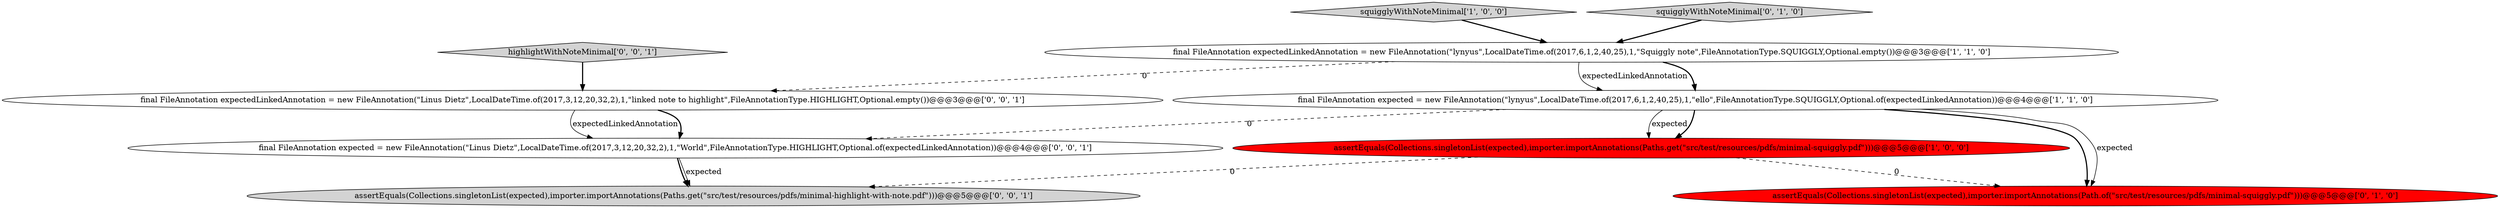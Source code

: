 digraph {
9 [style = filled, label = "highlightWithNoteMinimal['0', '0', '1']", fillcolor = lightgray, shape = diamond image = "AAA0AAABBB3BBB"];
1 [style = filled, label = "squigglyWithNoteMinimal['1', '0', '0']", fillcolor = lightgray, shape = diamond image = "AAA0AAABBB1BBB"];
0 [style = filled, label = "assertEquals(Collections.singletonList(expected),importer.importAnnotations(Paths.get(\"src/test/resources/pdfs/minimal-squiggly.pdf\")))@@@5@@@['1', '0', '0']", fillcolor = red, shape = ellipse image = "AAA1AAABBB1BBB"];
4 [style = filled, label = "assertEquals(Collections.singletonList(expected),importer.importAnnotations(Path.of(\"src/test/resources/pdfs/minimal-squiggly.pdf\")))@@@5@@@['0', '1', '0']", fillcolor = red, shape = ellipse image = "AAA1AAABBB2BBB"];
5 [style = filled, label = "squigglyWithNoteMinimal['0', '1', '0']", fillcolor = lightgray, shape = diamond image = "AAA0AAABBB2BBB"];
6 [style = filled, label = "final FileAnnotation expected = new FileAnnotation(\"Linus Dietz\",LocalDateTime.of(2017,3,12,20,32,2),1,\"World\",FileAnnotationType.HIGHLIGHT,Optional.of(expectedLinkedAnnotation))@@@4@@@['0', '0', '1']", fillcolor = white, shape = ellipse image = "AAA0AAABBB3BBB"];
2 [style = filled, label = "final FileAnnotation expected = new FileAnnotation(\"lynyus\",LocalDateTime.of(2017,6,1,2,40,25),1,\"ello\",FileAnnotationType.SQUIGGLY,Optional.of(expectedLinkedAnnotation))@@@4@@@['1', '1', '0']", fillcolor = white, shape = ellipse image = "AAA0AAABBB1BBB"];
3 [style = filled, label = "final FileAnnotation expectedLinkedAnnotation = new FileAnnotation(\"lynyus\",LocalDateTime.of(2017,6,1,2,40,25),1,\"Squiggly note\",FileAnnotationType.SQUIGGLY,Optional.empty())@@@3@@@['1', '1', '0']", fillcolor = white, shape = ellipse image = "AAA0AAABBB1BBB"];
7 [style = filled, label = "final FileAnnotation expectedLinkedAnnotation = new FileAnnotation(\"Linus Dietz\",LocalDateTime.of(2017,3,12,20,32,2),1,\"linked note to highlight\",FileAnnotationType.HIGHLIGHT,Optional.empty())@@@3@@@['0', '0', '1']", fillcolor = white, shape = ellipse image = "AAA0AAABBB3BBB"];
8 [style = filled, label = "assertEquals(Collections.singletonList(expected),importer.importAnnotations(Paths.get(\"src/test/resources/pdfs/minimal-highlight-with-note.pdf\")))@@@5@@@['0', '0', '1']", fillcolor = lightgray, shape = ellipse image = "AAA0AAABBB3BBB"];
1->3 [style = bold, label=""];
2->0 [style = solid, label="expected"];
5->3 [style = bold, label=""];
6->8 [style = bold, label=""];
0->8 [style = dashed, label="0"];
2->0 [style = bold, label=""];
0->4 [style = dashed, label="0"];
3->2 [style = solid, label="expectedLinkedAnnotation"];
3->2 [style = bold, label=""];
9->7 [style = bold, label=""];
2->4 [style = bold, label=""];
3->7 [style = dashed, label="0"];
2->4 [style = solid, label="expected"];
7->6 [style = solid, label="expectedLinkedAnnotation"];
6->8 [style = solid, label="expected"];
7->6 [style = bold, label=""];
2->6 [style = dashed, label="0"];
}
